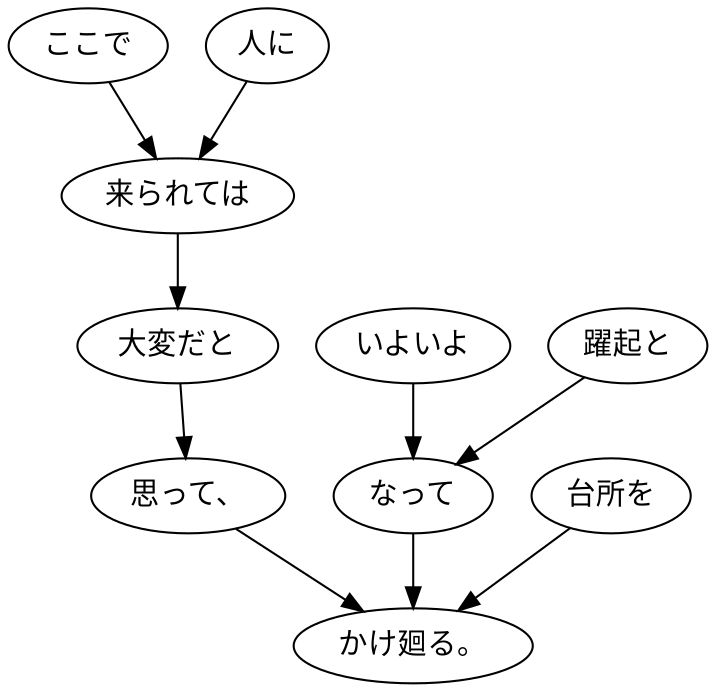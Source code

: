 digraph graph624 {
	node0 [label="ここで"];
	node1 [label="人に"];
	node2 [label="来られては"];
	node3 [label="大変だと"];
	node4 [label="思って、"];
	node5 [label="いよいよ"];
	node6 [label="躍起と"];
	node7 [label="なって"];
	node8 [label="台所を"];
	node9 [label="かけ廻る。"];
	node0 -> node2;
	node1 -> node2;
	node2 -> node3;
	node3 -> node4;
	node4 -> node9;
	node5 -> node7;
	node6 -> node7;
	node7 -> node9;
	node8 -> node9;
}
